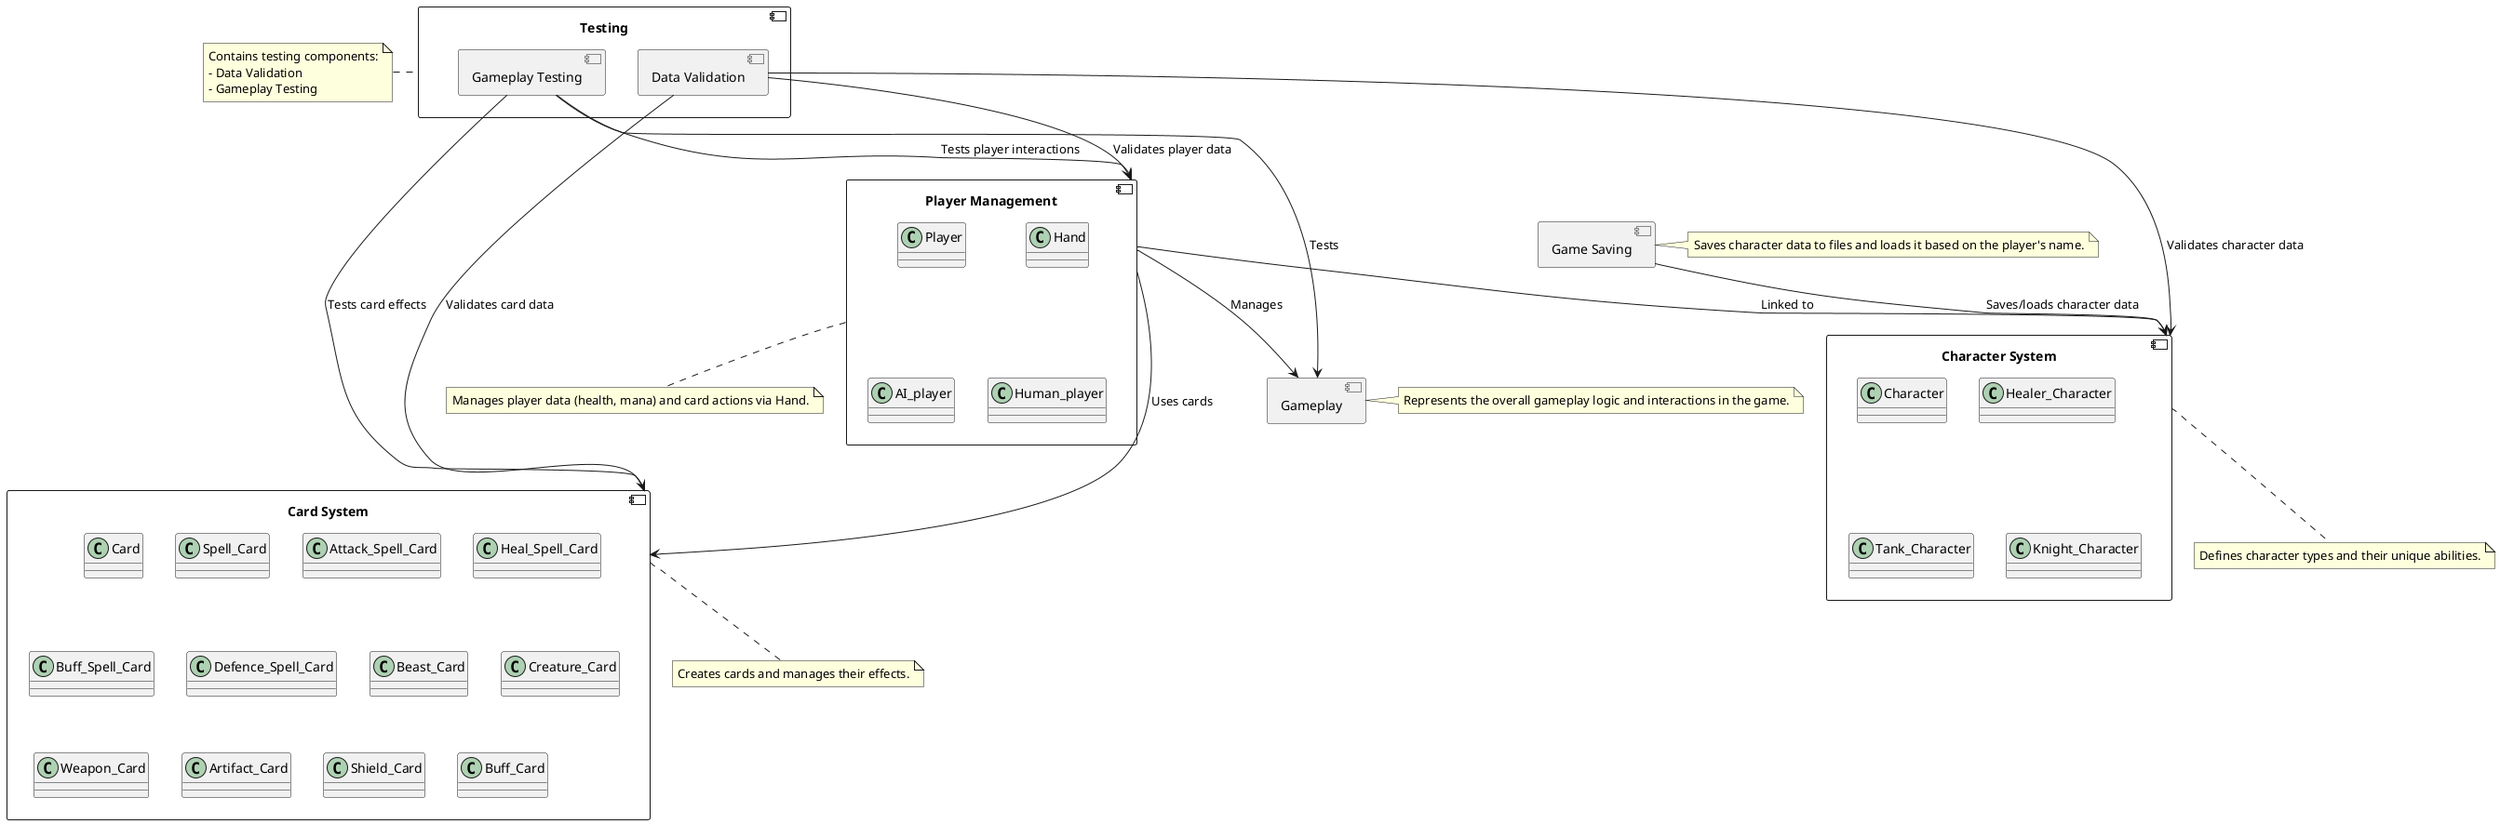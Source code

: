 @startuml
allowmixing


' Define components
component "Player Management" as PM {
  class Player
  class Hand
  class AI_player
  class Human_player
}

component "Character System" as CS {
  class Character
  class Healer_Character
  class Tank_Character
  class Knight_Character
}

component "Card System" as CardSys {
  class Card
  class Spell_Card
  class Attack_Spell_Card
  class Heal_Spell_Card
  class Buff_Spell_Card
  class Defence_Spell_Card
  class Beast_Card
  class Creature_Card
  class Weapon_Card
  class Artifact_Card
  class Shield_Card
  class Buff_Card
}

component "Testing" as Test {
  component "Data Validation" as DataVal
  component "Gameplay Testing" as GameplayTest
}

component "Gameplay" as GP {
}

component "Game Saving" as Save {
}

' Define relationships
PM --> GP : Manages
PM --> CardSys : Uses cards
PM --> CS : Linked to
DataVal --> PM : Validates player data
DataVal --> CS : Validates character data
DataVal --> CardSys : Validates card data
GameplayTest --> GP : Tests
GameplayTest --> PM : Tests player interactions
GameplayTest --> CardSys : Tests card effects
Save --> CS : Saves/loads character data

' Add notes
note bottom of PM
Manages player data (health, mana) and card actions via Hand.
end note

note bottom of CS
Defines character types and their unique abilities.
end note

note bottom of CardSys
Creates cards and manages their effects.
end note

note left of Test
Contains testing components:
- Data Validation
- Gameplay Testing
end note

note right of GP
Represents the overall gameplay logic and interactions in the game.
end note

note right of Save
Saves character data to files and loads it based on the player's name.
end note
@enduml